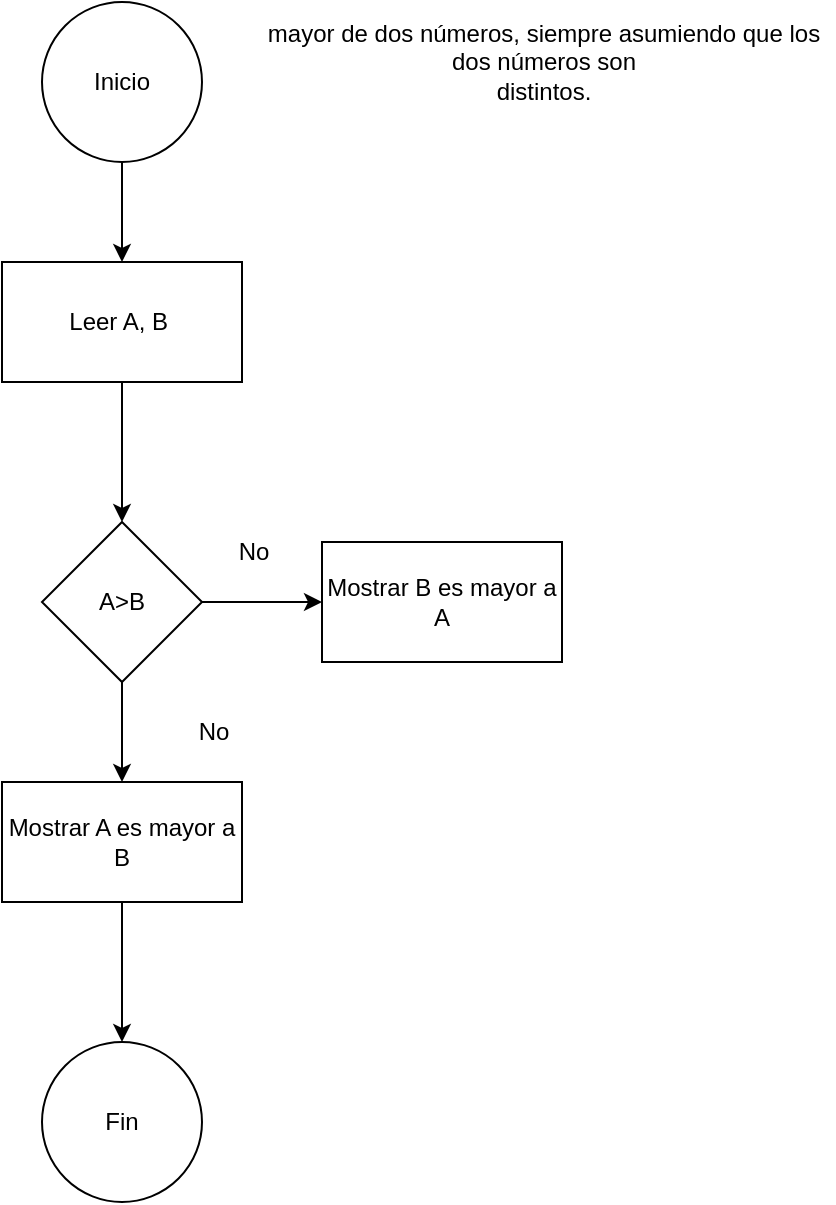 <mxfile version="24.7.16">
  <diagram name="Page-1" id="FQzsUkJy4s2PngIqjm3l">
    <mxGraphModel dx="794" dy="412" grid="1" gridSize="10" guides="1" tooltips="1" connect="1" arrows="1" fold="1" page="1" pageScale="1" pageWidth="827" pageHeight="1169" math="0" shadow="0">
      <root>
        <mxCell id="0" />
        <mxCell id="1" parent="0" />
        <mxCell id="IvZY7sJz0M0mKLt6pNuV-3" value="" style="edgeStyle=orthogonalEdgeStyle;rounded=0;orthogonalLoop=1;jettySize=auto;html=1;" edge="1" parent="1" source="IvZY7sJz0M0mKLt6pNuV-1" target="IvZY7sJz0M0mKLt6pNuV-2">
          <mxGeometry relative="1" as="geometry" />
        </mxCell>
        <mxCell id="IvZY7sJz0M0mKLt6pNuV-1" value="Inicio" style="ellipse;whiteSpace=wrap;html=1;aspect=fixed;" vertex="1" parent="1">
          <mxGeometry x="374" y="30" width="80" height="80" as="geometry" />
        </mxCell>
        <mxCell id="IvZY7sJz0M0mKLt6pNuV-8" value="" style="edgeStyle=orthogonalEdgeStyle;rounded=0;orthogonalLoop=1;jettySize=auto;html=1;" edge="1" parent="1" source="IvZY7sJz0M0mKLt6pNuV-2" target="IvZY7sJz0M0mKLt6pNuV-7">
          <mxGeometry relative="1" as="geometry" />
        </mxCell>
        <mxCell id="IvZY7sJz0M0mKLt6pNuV-2" value="Leer A, B&amp;nbsp;" style="whiteSpace=wrap;html=1;" vertex="1" parent="1">
          <mxGeometry x="354" y="160" width="120" height="60" as="geometry" />
        </mxCell>
        <mxCell id="IvZY7sJz0M0mKLt6pNuV-4" value="mayor de dos números, siempre asumiendo que los dos números son&lt;br/&gt;distintos." style="text;html=1;align=center;verticalAlign=middle;whiteSpace=wrap;rounded=0;" vertex="1" parent="1">
          <mxGeometry x="480" y="30" width="290" height="60" as="geometry" />
        </mxCell>
        <mxCell id="IvZY7sJz0M0mKLt6pNuV-11" value="" style="edgeStyle=orthogonalEdgeStyle;rounded=0;orthogonalLoop=1;jettySize=auto;html=1;" edge="1" parent="1" source="IvZY7sJz0M0mKLt6pNuV-7" target="IvZY7sJz0M0mKLt6pNuV-10">
          <mxGeometry relative="1" as="geometry" />
        </mxCell>
        <mxCell id="IvZY7sJz0M0mKLt6pNuV-15" value="" style="edgeStyle=orthogonalEdgeStyle;rounded=0;orthogonalLoop=1;jettySize=auto;html=1;" edge="1" parent="1" source="IvZY7sJz0M0mKLt6pNuV-7" target="IvZY7sJz0M0mKLt6pNuV-14">
          <mxGeometry relative="1" as="geometry" />
        </mxCell>
        <mxCell id="IvZY7sJz0M0mKLt6pNuV-7" value="A&amp;gt;B" style="rhombus;whiteSpace=wrap;html=1;" vertex="1" parent="1">
          <mxGeometry x="374" y="290" width="80" height="80" as="geometry" />
        </mxCell>
        <mxCell id="IvZY7sJz0M0mKLt6pNuV-9" value="No" style="text;html=1;align=center;verticalAlign=middle;whiteSpace=wrap;rounded=0;" vertex="1" parent="1">
          <mxGeometry x="450" y="290" width="60" height="30" as="geometry" />
        </mxCell>
        <mxCell id="IvZY7sJz0M0mKLt6pNuV-10" value="Mostrar B es mayor a A" style="whiteSpace=wrap;html=1;" vertex="1" parent="1">
          <mxGeometry x="514" y="300" width="120" height="60" as="geometry" />
        </mxCell>
        <mxCell id="IvZY7sJz0M0mKLt6pNuV-13" value="No" style="text;html=1;align=center;verticalAlign=middle;whiteSpace=wrap;rounded=0;" vertex="1" parent="1">
          <mxGeometry x="430" y="380" width="60" height="30" as="geometry" />
        </mxCell>
        <mxCell id="IvZY7sJz0M0mKLt6pNuV-17" value="" style="edgeStyle=orthogonalEdgeStyle;rounded=0;orthogonalLoop=1;jettySize=auto;html=1;" edge="1" parent="1" source="IvZY7sJz0M0mKLt6pNuV-14" target="IvZY7sJz0M0mKLt6pNuV-16">
          <mxGeometry relative="1" as="geometry" />
        </mxCell>
        <mxCell id="IvZY7sJz0M0mKLt6pNuV-14" value="Mostrar A es mayor a B" style="whiteSpace=wrap;html=1;" vertex="1" parent="1">
          <mxGeometry x="354" y="420" width="120" height="60" as="geometry" />
        </mxCell>
        <mxCell id="IvZY7sJz0M0mKLt6pNuV-16" value="Fin" style="ellipse;whiteSpace=wrap;html=1;" vertex="1" parent="1">
          <mxGeometry x="374" y="550" width="80" height="80" as="geometry" />
        </mxCell>
      </root>
    </mxGraphModel>
  </diagram>
</mxfile>
